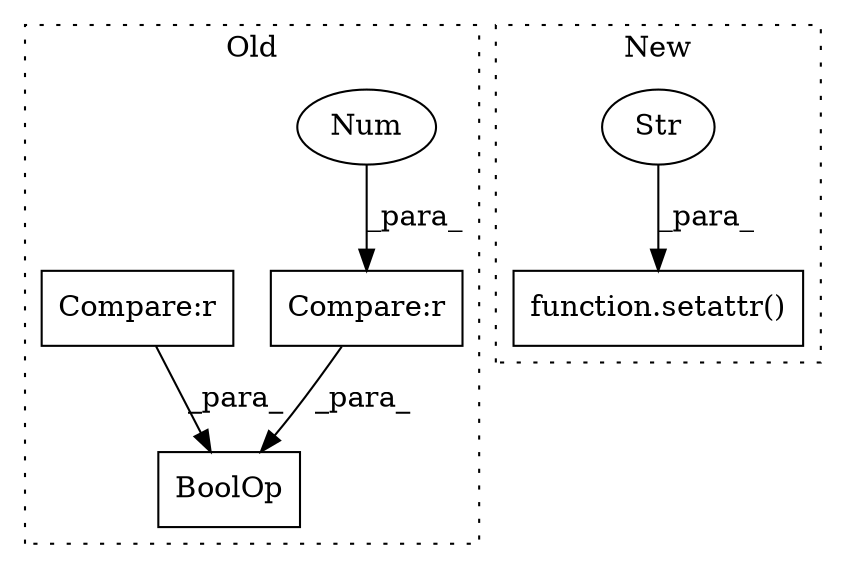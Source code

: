 digraph G {
subgraph cluster0 {
1 [label="BoolOp" a="72" s="14067" l="37" shape="box"];
4 [label="Compare:r" a="40" s="14067" l="8" shape="box"];
5 [label="Num" a="76" s="14074" l="1" shape="ellipse"];
6 [label="Compare:r" a="40" s="14080" l="24" shape="box"];
label = "Old";
style="dotted";
}
subgraph cluster1 {
2 [label="function.setattr()" a="75" s="13400,13437" l="8,1" shape="box"];
3 [label="Str" a="66" s="13414" l="11" shape="ellipse"];
label = "New";
style="dotted";
}
3 -> 2 [label="_para_"];
4 -> 1 [label="_para_"];
5 -> 4 [label="_para_"];
6 -> 1 [label="_para_"];
}